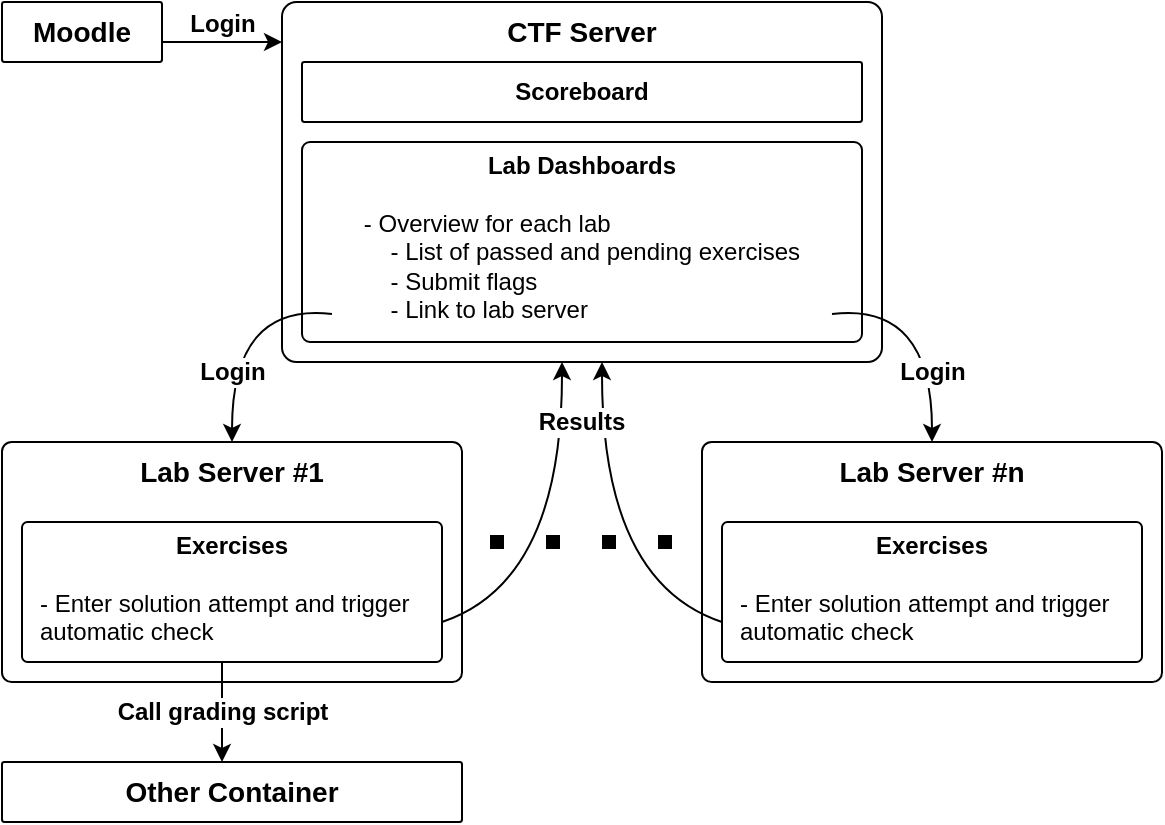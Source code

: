 <mxfile version="14.8.2" type="device"><diagram id="2pxRVpMxe2GVw6AakhfO" name="Page-1"><mxGraphModel dx="1422" dy="748" grid="1" gridSize="10" guides="1" tooltips="1" connect="1" arrows="1" fold="1" page="1" pageScale="1" pageWidth="850" pageHeight="1100" math="0" shadow="0"><root><mxCell id="0"/><mxCell id="1" parent="0"/><mxCell id="GQSMTAufOzGHr-dNnJi9-1" value="CTF Server" style="rounded=1;whiteSpace=wrap;html=1;fontStyle=1;verticalAlign=top;fontSize=14;arcSize=4;" parent="1" vertex="1"><mxGeometry x="240" y="160" width="300" height="180" as="geometry"/></mxCell><mxCell id="GQSMTAufOzGHr-dNnJi9-4" value="Moodle" style="rounded=1;whiteSpace=wrap;html=1;fontStyle=1;verticalAlign=top;fontSize=14;arcSize=4;absoluteArcSize=0;" parent="1" vertex="1"><mxGeometry x="100" y="160" width="80" height="30" as="geometry"/></mxCell><mxCell id="GQSMTAufOzGHr-dNnJi9-6" value="Login" style="endArrow=classic;html=1;verticalAlign=bottom;strokeWidth=1;fontStyle=1;fontSize=12;" parent="1" edge="1"><mxGeometry width="50" height="50" relative="1" as="geometry"><mxPoint x="180" y="180" as="sourcePoint"/><mxPoint x="240" y="180" as="targetPoint"/></mxGeometry></mxCell><mxCell id="GQSMTAufOzGHr-dNnJi9-8" value="Scoreboard" style="rounded=1;whiteSpace=wrap;html=1;fontStyle=1;arcSize=4;" parent="1" vertex="1"><mxGeometry x="250" y="190" width="280" height="30" as="geometry"/></mxCell><mxCell id="GQSMTAufOzGHr-dNnJi9-9" value="&lt;b&gt;Lab Dashboards&lt;br&gt;&lt;/b&gt;&lt;div&gt;&lt;br&gt;&lt;/div&gt;&lt;div align=&quot;left&quot;&gt;&lt;span&gt;- Overview for each lab&lt;br&gt;&lt;/span&gt;&lt;/div&gt;&lt;div align=&quot;left&quot;&gt;&lt;span&gt;&amp;nbsp;&amp;nbsp;&amp;nbsp; - &lt;/span&gt;&lt;span&gt;&lt;span&gt;List of passed and pending exercises&lt;br&gt;&lt;/span&gt;&lt;/span&gt;&lt;/div&gt;&lt;div align=&quot;left&quot;&gt;&lt;span&gt;&amp;nbsp;&amp;nbsp;&amp;nbsp; - Submit flags&lt;br&gt;&lt;/span&gt;&lt;/div&gt;&lt;div align=&quot;left&quot;&gt;&lt;span&gt;&amp;nbsp;&amp;nbsp;&amp;nbsp; - Link to lab server&lt;/span&gt;&lt;br&gt;&lt;/div&gt;" style="rounded=1;whiteSpace=wrap;html=1;verticalAlign=top;fontStyle=0;align=center;spacing=0;spacingLeft=10;spacingRight=10;arcSize=4;" parent="1" vertex="1"><mxGeometry x="250" y="230" width="280" height="100" as="geometry"/></mxCell><mxCell id="GQSMTAufOzGHr-dNnJi9-11" value="Lab Server #1" style="rounded=1;whiteSpace=wrap;html=1;fontStyle=1;verticalAlign=top;fontSize=14;arcSize=4;" parent="1" vertex="1"><mxGeometry x="100" y="380" width="230" height="120" as="geometry"/></mxCell><mxCell id="GQSMTAufOzGHr-dNnJi9-13" value="&lt;b&gt;Exercises&lt;/b&gt;&lt;div&gt;&lt;br&gt;&lt;/div&gt;&lt;div align=&quot;left&quot;&gt;&lt;span&gt;- Enter solution attempt and trigger automatic check&lt;br&gt;&lt;/span&gt;&lt;/div&gt;" style="rounded=1;whiteSpace=wrap;html=1;verticalAlign=top;fontStyle=0;align=center;spacing=0;spacingLeft=10;spacingRight=10;arcSize=4;" parent="1" vertex="1"><mxGeometry x="110" y="420" width="210" height="70" as="geometry"/></mxCell><mxCell id="GQSMTAufOzGHr-dNnJi9-14" value="Lab Server #n" style="rounded=1;whiteSpace=wrap;html=1;fontStyle=1;verticalAlign=top;fontSize=14;arcSize=4;" parent="1" vertex="1"><mxGeometry x="450" y="380" width="230" height="120" as="geometry"/></mxCell><mxCell id="GQSMTAufOzGHr-dNnJi9-15" value="" style="endArrow=none;dashed=1;html=1;dashPattern=1 3;strokeWidth=7;fontSize=14;" parent="1" edge="1"><mxGeometry width="50" height="50" relative="1" as="geometry"><mxPoint x="344" y="430" as="sourcePoint"/><mxPoint x="444" y="430" as="targetPoint"/></mxGeometry></mxCell><mxCell id="GQSMTAufOzGHr-dNnJi9-16" value="Login" style="endArrow=classic;html=1;strokeWidth=1;fontSize=12;curved=1;fontStyle=1;spacingTop=50;" parent="1" edge="1"><mxGeometry width="50" height="50" relative="1" as="geometry"><mxPoint x="265" y="316" as="sourcePoint"/><mxPoint x="215" y="380" as="targetPoint"/><Array as="points"><mxPoint x="215" y="310"/></Array></mxGeometry></mxCell><mxCell id="GQSMTAufOzGHr-dNnJi9-20" value="Login" style="endArrow=classic;html=1;strokeWidth=1;fontSize=12;curved=1;fontStyle=1;spacingTop=50;" parent="1" edge="1"><mxGeometry width="50" height="50" relative="1" as="geometry"><mxPoint x="515" y="316" as="sourcePoint"/><mxPoint x="565" y="380" as="targetPoint"/><Array as="points"><mxPoint x="565" y="310"/></Array></mxGeometry></mxCell><mxCell id="GQSMTAufOzGHr-dNnJi9-22" value="&lt;b&gt;Exercises&lt;/b&gt;&lt;div&gt;&lt;br&gt;&lt;/div&gt;&lt;div align=&quot;left&quot;&gt;&lt;span&gt;- Enter solution attempt and trigger automatic check&lt;br&gt;&lt;/span&gt;&lt;/div&gt;" style="rounded=1;whiteSpace=wrap;html=1;verticalAlign=top;fontStyle=0;align=center;spacing=0;spacingLeft=10;spacingRight=10;arcSize=4;" parent="1" vertex="1"><mxGeometry x="460" y="420" width="210" height="70" as="geometry"/></mxCell><mxCell id="GQSMTAufOzGHr-dNnJi9-21" value="" style="endArrow=classic;html=1;strokeWidth=1;fontSize=12;curved=1;fontStyle=1;spacingBottom=120;" parent="1" edge="1"><mxGeometry width="50" height="50" relative="1" as="geometry"><mxPoint x="460" y="470" as="sourcePoint"/><mxPoint x="400" y="340" as="targetPoint"/><Array as="points"><mxPoint x="400" y="450"/></Array></mxGeometry></mxCell><mxCell id="GQSMTAufOzGHr-dNnJi9-17" value="" style="endArrow=classic;html=1;strokeWidth=1;fontSize=12;curved=1;fontStyle=1;spacingBottom=120;spacingLeft=2;" parent="1" edge="1"><mxGeometry x="-0.039" y="-20" width="50" height="50" relative="1" as="geometry"><mxPoint x="320" y="470" as="sourcePoint"/><mxPoint x="380" y="340" as="targetPoint"/><Array as="points"><mxPoint x="380" y="450"/></Array><mxPoint as="offset"/></mxGeometry></mxCell><mxCell id="GQSMTAufOzGHr-dNnJi9-23" value="Results" style="text;html=1;strokeColor=none;fillColor=none;align=center;verticalAlign=middle;whiteSpace=wrap;rounded=0;fontSize=12;fontStyle=1;labelBackgroundColor=#ffffff;" parent="1" vertex="1"><mxGeometry x="350" y="360" width="80" height="20" as="geometry"/></mxCell><mxCell id="CzV5ZmPTkrFyoKzXoFrh-2" value="&lt;div&gt;Other Container&lt;br&gt;&lt;/div&gt;" style="rounded=1;whiteSpace=wrap;html=1;fontStyle=1;verticalAlign=top;fontSize=14;arcSize=4;" vertex="1" parent="1"><mxGeometry x="100" y="540" width="230" height="30" as="geometry"/></mxCell><mxCell id="CzV5ZmPTkrFyoKzXoFrh-3" value="Call grading script" style="endArrow=classic;html=1;fontStyle=1;fontFamily=Helvetica;fontSize=12;" edge="1" parent="1"><mxGeometry width="50" height="50" relative="1" as="geometry"><mxPoint x="210" y="490" as="sourcePoint"/><mxPoint x="210" y="540" as="targetPoint"/></mxGeometry></mxCell></root></mxGraphModel></diagram></mxfile>